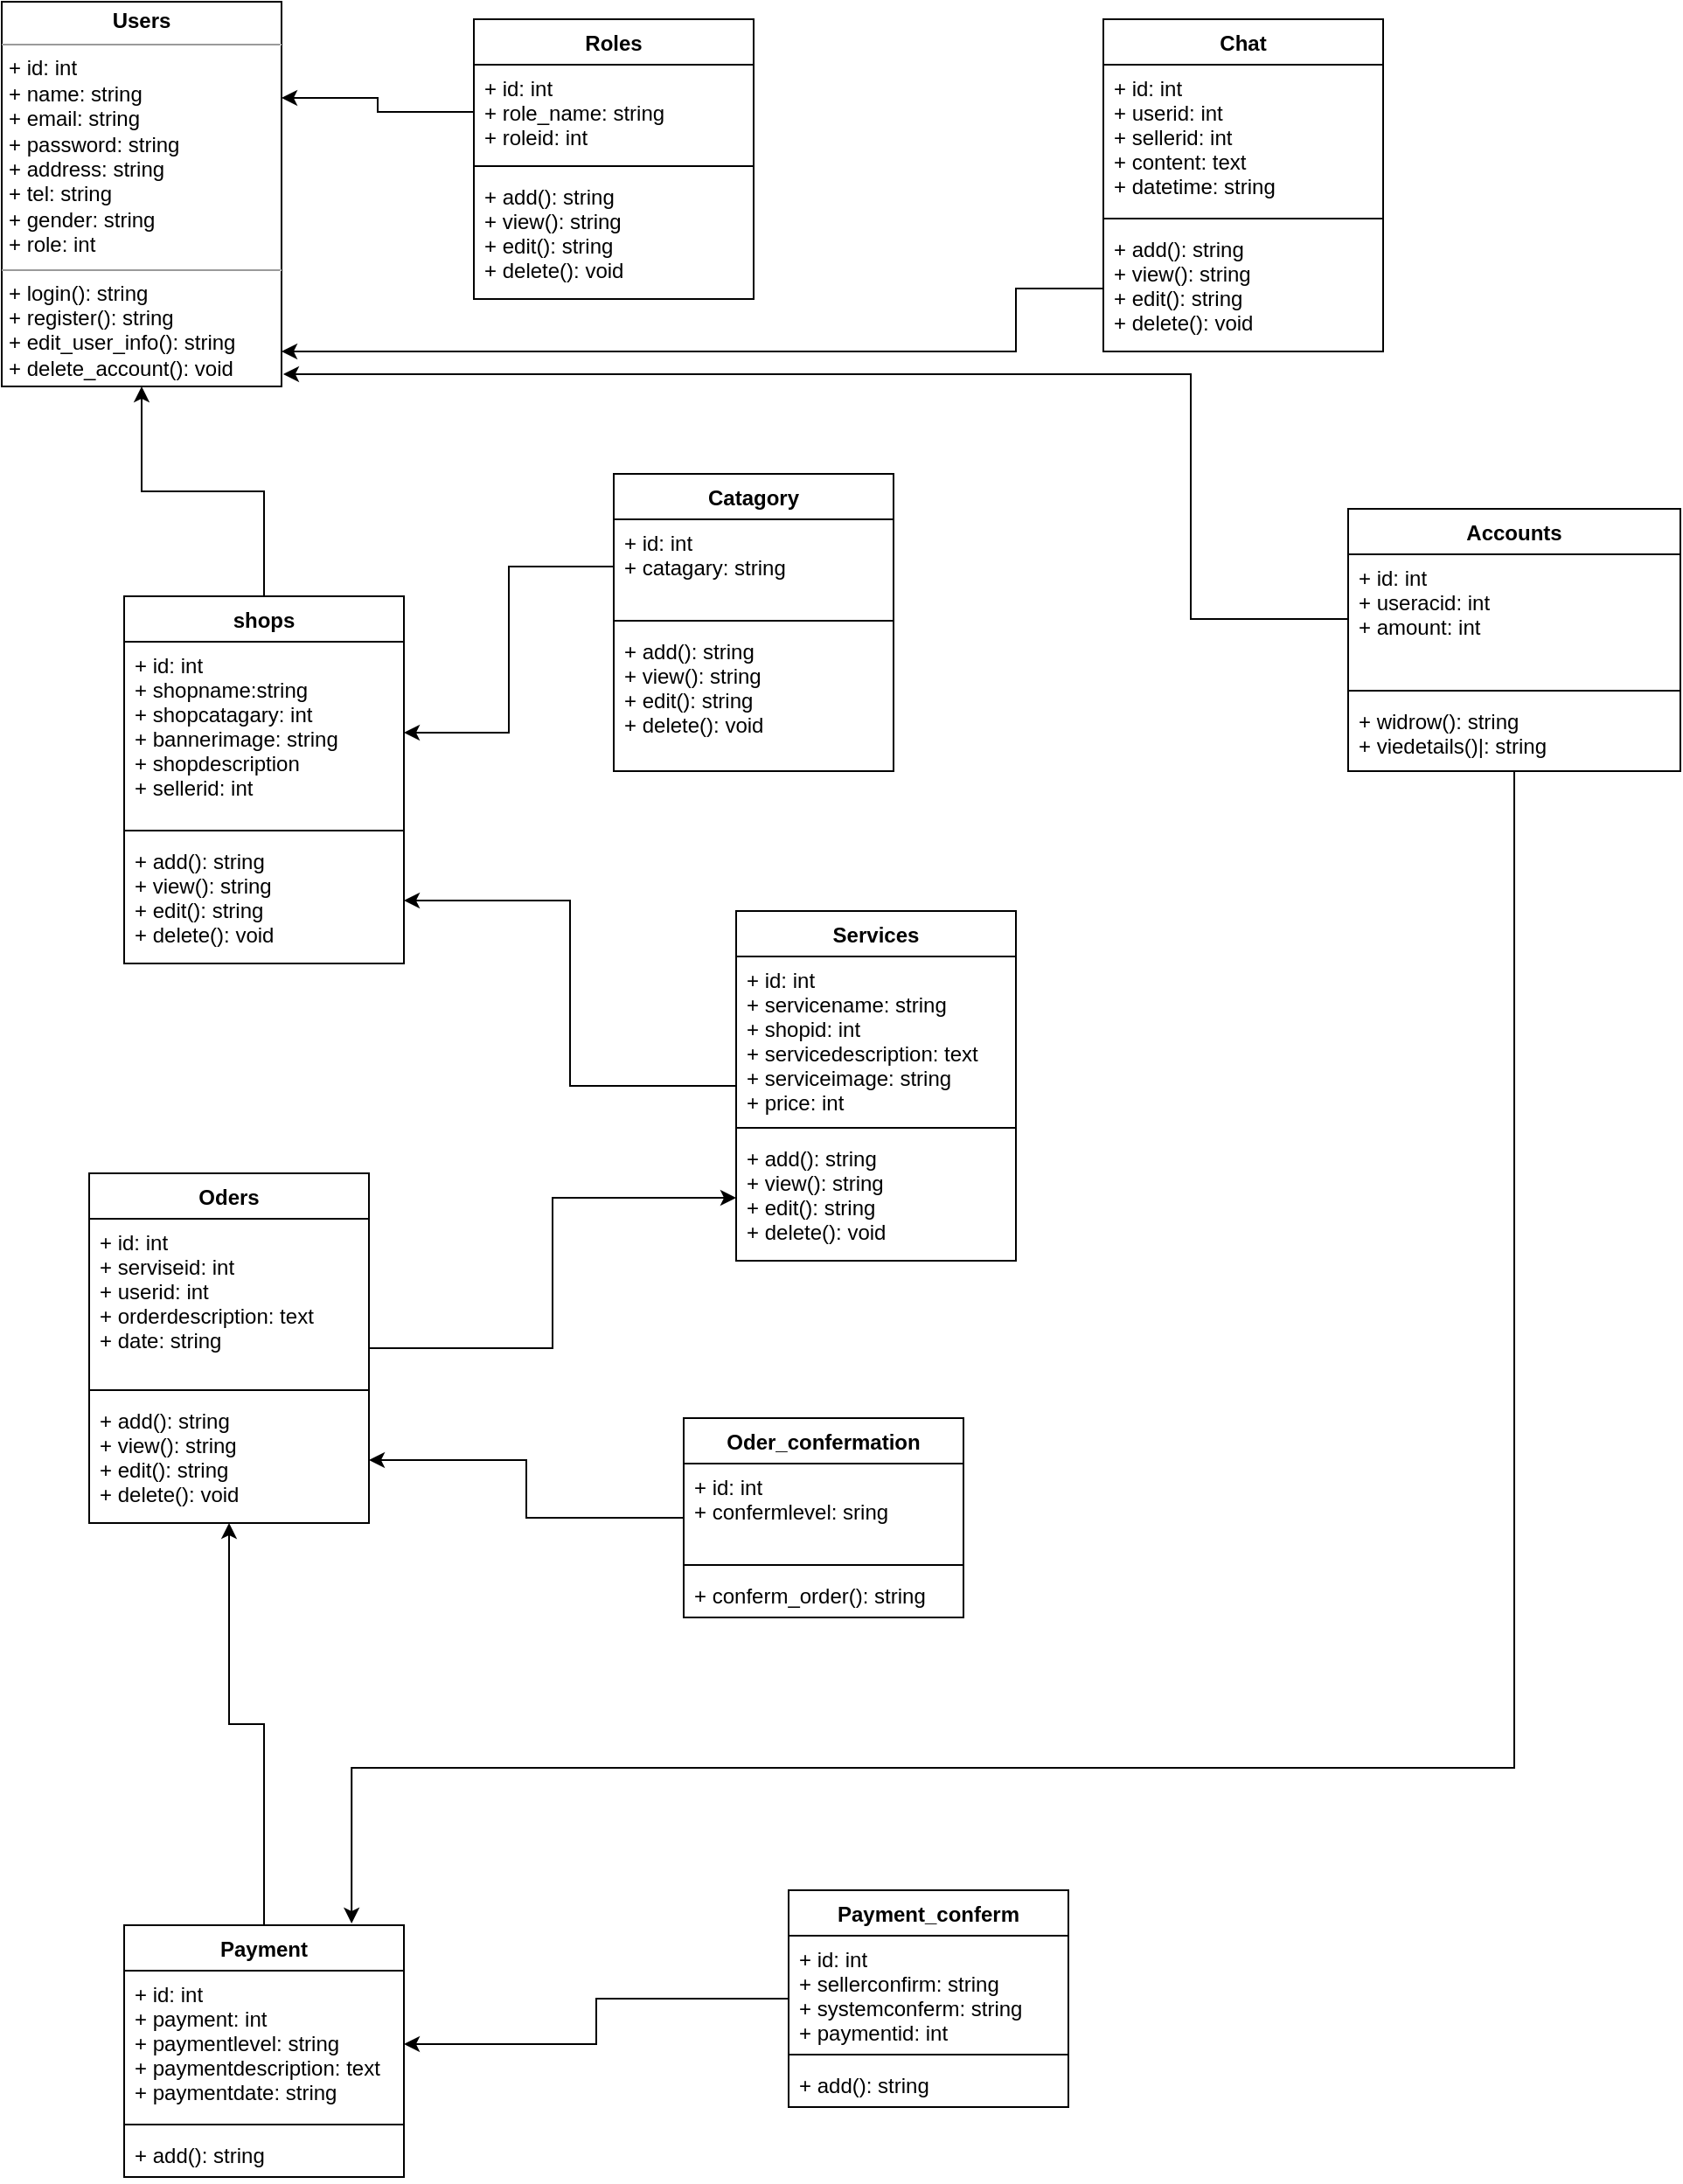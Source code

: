 <mxfile version="20.3.7" type="device"><diagram id="C5RBs43oDa-KdzZeNtuy" name="Page-1"><mxGraphModel dx="1240" dy="631" grid="1" gridSize="10" guides="1" tooltips="1" connect="1" arrows="1" fold="1" page="1" pageScale="1" pageWidth="827" pageHeight="1169" math="0" shadow="0"><root><mxCell id="WIyWlLk6GJQsqaUBKTNV-0"/><mxCell id="WIyWlLk6GJQsqaUBKTNV-1" parent="WIyWlLk6GJQsqaUBKTNV-0"/><mxCell id="9Gud-cZoyKXNQ__n6VoF-0" value="&lt;p style=&quot;margin:0px;margin-top:4px;text-align:center;&quot;&gt;&lt;b&gt;Users&lt;/b&gt;&lt;/p&gt;&lt;hr size=&quot;1&quot;&gt;&lt;p style=&quot;margin:0px;margin-left:4px;&quot;&gt;+ id: int&lt;/p&gt;&lt;p style=&quot;margin:0px;margin-left:4px;&quot;&gt;+ name: string&lt;/p&gt;&lt;p style=&quot;margin:0px;margin-left:4px;&quot;&gt;+ email: string&lt;/p&gt;&lt;p style=&quot;margin:0px;margin-left:4px;&quot;&gt;+ password: string&lt;/p&gt;&lt;p style=&quot;margin: 0px 0px 0px 4px;&quot;&gt;+ address: string&lt;/p&gt;&lt;p style=&quot;margin: 0px 0px 0px 4px;&quot;&gt;+ tel: string&lt;/p&gt;&lt;p style=&quot;margin: 0px 0px 0px 4px;&quot;&gt;+ gender: string&lt;/p&gt;&lt;p style=&quot;margin: 0px 0px 0px 4px;&quot;&gt;+ role: int&lt;/p&gt;&lt;hr size=&quot;1&quot;&gt;&lt;p style=&quot;margin:0px;margin-left:4px;&quot;&gt;+ login(): string&lt;/p&gt;&lt;p style=&quot;margin:0px;margin-left:4px;&quot;&gt;+ register(): string&lt;/p&gt;&lt;p style=&quot;margin:0px;margin-left:4px;&quot;&gt;+ edit_user_info(): string&lt;/p&gt;&lt;p style=&quot;margin:0px;margin-left:4px;&quot;&gt;+ delete_account(): void&lt;/p&gt;" style="verticalAlign=top;align=left;overflow=fill;fontSize=12;fontFamily=Helvetica;html=1;" parent="WIyWlLk6GJQsqaUBKTNV-1" vertex="1"><mxGeometry x="160" y="100" width="160" height="220" as="geometry"/></mxCell><mxCell id="9Gud-cZoyKXNQ__n6VoF-4" value="Roles" style="swimlane;fontStyle=1;align=center;verticalAlign=top;childLayout=stackLayout;horizontal=1;startSize=26;horizontalStack=0;resizeParent=1;resizeParentMax=0;resizeLast=0;collapsible=1;marginBottom=0;" parent="WIyWlLk6GJQsqaUBKTNV-1" vertex="1"><mxGeometry x="430" y="110" width="160" height="160" as="geometry"/></mxCell><mxCell id="9Gud-cZoyKXNQ__n6VoF-5" value="+ id: int&#10;+ role_name: string&#10;+ roleid: int" style="text;strokeColor=none;fillColor=none;align=left;verticalAlign=top;spacingLeft=4;spacingRight=4;overflow=hidden;rotatable=0;points=[[0,0.5],[1,0.5]];portConstraint=eastwest;" parent="9Gud-cZoyKXNQ__n6VoF-4" vertex="1"><mxGeometry y="26" width="160" height="54" as="geometry"/></mxCell><mxCell id="9Gud-cZoyKXNQ__n6VoF-6" value="" style="line;strokeWidth=1;fillColor=none;align=left;verticalAlign=middle;spacingTop=-1;spacingLeft=3;spacingRight=3;rotatable=0;labelPosition=right;points=[];portConstraint=eastwest;" parent="9Gud-cZoyKXNQ__n6VoF-4" vertex="1"><mxGeometry y="80" width="160" height="8" as="geometry"/></mxCell><mxCell id="9Gud-cZoyKXNQ__n6VoF-7" value="+ add(): string&#10;+ view(): string&#10;+ edit(): string&#10;+ delete(): void" style="text;strokeColor=none;fillColor=none;align=left;verticalAlign=top;spacingLeft=4;spacingRight=4;overflow=hidden;rotatable=0;points=[[0,0.5],[1,0.5]];portConstraint=eastwest;" parent="9Gud-cZoyKXNQ__n6VoF-4" vertex="1"><mxGeometry y="88" width="160" height="72" as="geometry"/></mxCell><mxCell id="9Gud-cZoyKXNQ__n6VoF-8" style="edgeStyle=orthogonalEdgeStyle;rounded=0;orthogonalLoop=1;jettySize=auto;html=1;entryX=1;entryY=0.25;entryDx=0;entryDy=0;" parent="WIyWlLk6GJQsqaUBKTNV-1" source="9Gud-cZoyKXNQ__n6VoF-5" target="9Gud-cZoyKXNQ__n6VoF-0" edge="1"><mxGeometry relative="1" as="geometry"/></mxCell><mxCell id="9Gud-cZoyKXNQ__n6VoF-37" style="edgeStyle=orthogonalEdgeStyle;rounded=0;orthogonalLoop=1;jettySize=auto;html=1;entryX=0.5;entryY=1;entryDx=0;entryDy=0;" parent="WIyWlLk6GJQsqaUBKTNV-1" source="9Gud-cZoyKXNQ__n6VoF-9" target="9Gud-cZoyKXNQ__n6VoF-0" edge="1"><mxGeometry relative="1" as="geometry"/></mxCell><mxCell id="9Gud-cZoyKXNQ__n6VoF-9" value="shops" style="swimlane;fontStyle=1;align=center;verticalAlign=top;childLayout=stackLayout;horizontal=1;startSize=26;horizontalStack=0;resizeParent=1;resizeParentMax=0;resizeLast=0;collapsible=1;marginBottom=0;" parent="WIyWlLk6GJQsqaUBKTNV-1" vertex="1"><mxGeometry x="230" y="440" width="160" height="210" as="geometry"/></mxCell><mxCell id="9Gud-cZoyKXNQ__n6VoF-10" value="+ id: int&#10;+ shopname:string&#10;+ shopcatagary: int&#10;+ bannerimage: string&#10;+ shopdescription&#10;+ sellerid: int" style="text;strokeColor=none;fillColor=none;align=left;verticalAlign=top;spacingLeft=4;spacingRight=4;overflow=hidden;rotatable=0;points=[[0,0.5],[1,0.5]];portConstraint=eastwest;" parent="9Gud-cZoyKXNQ__n6VoF-9" vertex="1"><mxGeometry y="26" width="160" height="104" as="geometry"/></mxCell><mxCell id="9Gud-cZoyKXNQ__n6VoF-11" value="" style="line;strokeWidth=1;fillColor=none;align=left;verticalAlign=middle;spacingTop=-1;spacingLeft=3;spacingRight=3;rotatable=0;labelPosition=right;points=[];portConstraint=eastwest;" parent="9Gud-cZoyKXNQ__n6VoF-9" vertex="1"><mxGeometry y="130" width="160" height="8" as="geometry"/></mxCell><mxCell id="9Gud-cZoyKXNQ__n6VoF-12" value="+ add(): string&#10;+ view(): string&#10;+ edit(): string&#10;+ delete(): void" style="text;strokeColor=none;fillColor=none;align=left;verticalAlign=top;spacingLeft=4;spacingRight=4;overflow=hidden;rotatable=0;points=[[0,0.5],[1,0.5]];portConstraint=eastwest;" parent="9Gud-cZoyKXNQ__n6VoF-9" vertex="1"><mxGeometry y="138" width="160" height="72" as="geometry"/></mxCell><mxCell id="9Gud-cZoyKXNQ__n6VoF-13" value="Catagory" style="swimlane;fontStyle=1;align=center;verticalAlign=top;childLayout=stackLayout;horizontal=1;startSize=26;horizontalStack=0;resizeParent=1;resizeParentMax=0;resizeLast=0;collapsible=1;marginBottom=0;" parent="WIyWlLk6GJQsqaUBKTNV-1" vertex="1"><mxGeometry x="510" y="370" width="160" height="170" as="geometry"/></mxCell><mxCell id="9Gud-cZoyKXNQ__n6VoF-14" value="+ id: int&#10;+ catagary: string" style="text;strokeColor=none;fillColor=none;align=left;verticalAlign=top;spacingLeft=4;spacingRight=4;overflow=hidden;rotatable=0;points=[[0,0.5],[1,0.5]];portConstraint=eastwest;" parent="9Gud-cZoyKXNQ__n6VoF-13" vertex="1"><mxGeometry y="26" width="160" height="54" as="geometry"/></mxCell><mxCell id="9Gud-cZoyKXNQ__n6VoF-15" value="" style="line;strokeWidth=1;fillColor=none;align=left;verticalAlign=middle;spacingTop=-1;spacingLeft=3;spacingRight=3;rotatable=0;labelPosition=right;points=[];portConstraint=eastwest;" parent="9Gud-cZoyKXNQ__n6VoF-13" vertex="1"><mxGeometry y="80" width="160" height="8" as="geometry"/></mxCell><mxCell id="9Gud-cZoyKXNQ__n6VoF-16" value="+ add(): string&#10;+ view(): string&#10;+ edit(): string&#10;+ delete(): void" style="text;strokeColor=none;fillColor=none;align=left;verticalAlign=top;spacingLeft=4;spacingRight=4;overflow=hidden;rotatable=0;points=[[0,0.5],[1,0.5]];portConstraint=eastwest;" parent="9Gud-cZoyKXNQ__n6VoF-13" vertex="1"><mxGeometry y="88" width="160" height="82" as="geometry"/></mxCell><mxCell id="9Gud-cZoyKXNQ__n6VoF-39" style="edgeStyle=orthogonalEdgeStyle;rounded=0;orthogonalLoop=1;jettySize=auto;html=1;" parent="WIyWlLk6GJQsqaUBKTNV-1" source="9Gud-cZoyKXNQ__n6VoF-17" target="9Gud-cZoyKXNQ__n6VoF-12" edge="1"><mxGeometry relative="1" as="geometry"/></mxCell><mxCell id="9Gud-cZoyKXNQ__n6VoF-17" value="Services" style="swimlane;fontStyle=1;align=center;verticalAlign=top;childLayout=stackLayout;horizontal=1;startSize=26;horizontalStack=0;resizeParent=1;resizeParentMax=0;resizeLast=0;collapsible=1;marginBottom=0;" parent="WIyWlLk6GJQsqaUBKTNV-1" vertex="1"><mxGeometry x="580" y="620" width="160" height="200" as="geometry"/></mxCell><mxCell id="9Gud-cZoyKXNQ__n6VoF-18" value="+ id: int&#10;+ servicename: string&#10;+ shopid: int&#10;+ servicedescription: text&#10;+ serviceimage: string&#10;+ price: int" style="text;strokeColor=none;fillColor=none;align=left;verticalAlign=top;spacingLeft=4;spacingRight=4;overflow=hidden;rotatable=0;points=[[0,0.5],[1,0.5]];portConstraint=eastwest;" parent="9Gud-cZoyKXNQ__n6VoF-17" vertex="1"><mxGeometry y="26" width="160" height="94" as="geometry"/></mxCell><mxCell id="9Gud-cZoyKXNQ__n6VoF-19" value="" style="line;strokeWidth=1;fillColor=none;align=left;verticalAlign=middle;spacingTop=-1;spacingLeft=3;spacingRight=3;rotatable=0;labelPosition=right;points=[];portConstraint=eastwest;" parent="9Gud-cZoyKXNQ__n6VoF-17" vertex="1"><mxGeometry y="120" width="160" height="8" as="geometry"/></mxCell><mxCell id="9Gud-cZoyKXNQ__n6VoF-20" value="+ add(): string&#10;+ view(): string&#10;+ edit(): string&#10;+ delete(): void" style="text;strokeColor=none;fillColor=none;align=left;verticalAlign=top;spacingLeft=4;spacingRight=4;overflow=hidden;rotatable=0;points=[[0,0.5],[1,0.5]];portConstraint=eastwest;" parent="9Gud-cZoyKXNQ__n6VoF-17" vertex="1"><mxGeometry y="128" width="160" height="72" as="geometry"/></mxCell><mxCell id="9Gud-cZoyKXNQ__n6VoF-40" style="edgeStyle=orthogonalEdgeStyle;rounded=0;orthogonalLoop=1;jettySize=auto;html=1;" parent="WIyWlLk6GJQsqaUBKTNV-1" source="9Gud-cZoyKXNQ__n6VoF-21" target="9Gud-cZoyKXNQ__n6VoF-20" edge="1"><mxGeometry relative="1" as="geometry"/></mxCell><mxCell id="9Gud-cZoyKXNQ__n6VoF-21" value="Oders" style="swimlane;fontStyle=1;align=center;verticalAlign=top;childLayout=stackLayout;horizontal=1;startSize=26;horizontalStack=0;resizeParent=1;resizeParentMax=0;resizeLast=0;collapsible=1;marginBottom=0;" parent="WIyWlLk6GJQsqaUBKTNV-1" vertex="1"><mxGeometry x="210" y="770" width="160" height="200" as="geometry"/></mxCell><mxCell id="9Gud-cZoyKXNQ__n6VoF-22" value="+ id: int&#10;+ serviseid: int&#10;+ userid: int&#10;+ orderdescription: text&#10;+ date: string" style="text;strokeColor=none;fillColor=none;align=left;verticalAlign=top;spacingLeft=4;spacingRight=4;overflow=hidden;rotatable=0;points=[[0,0.5],[1,0.5]];portConstraint=eastwest;" parent="9Gud-cZoyKXNQ__n6VoF-21" vertex="1"><mxGeometry y="26" width="160" height="94" as="geometry"/></mxCell><mxCell id="9Gud-cZoyKXNQ__n6VoF-23" value="" style="line;strokeWidth=1;fillColor=none;align=left;verticalAlign=middle;spacingTop=-1;spacingLeft=3;spacingRight=3;rotatable=0;labelPosition=right;points=[];portConstraint=eastwest;" parent="9Gud-cZoyKXNQ__n6VoF-21" vertex="1"><mxGeometry y="120" width="160" height="8" as="geometry"/></mxCell><mxCell id="9Gud-cZoyKXNQ__n6VoF-24" value="+ add(): string&#10;+ view(): string&#10;+ edit(): string&#10;+ delete(): void" style="text;strokeColor=none;fillColor=none;align=left;verticalAlign=top;spacingLeft=4;spacingRight=4;overflow=hidden;rotatable=0;points=[[0,0.5],[1,0.5]];portConstraint=eastwest;" parent="9Gud-cZoyKXNQ__n6VoF-21" vertex="1"><mxGeometry y="128" width="160" height="72" as="geometry"/></mxCell><mxCell id="9Gud-cZoyKXNQ__n6VoF-41" style="edgeStyle=orthogonalEdgeStyle;rounded=0;orthogonalLoop=1;jettySize=auto;html=1;entryX=1;entryY=0.5;entryDx=0;entryDy=0;" parent="WIyWlLk6GJQsqaUBKTNV-1" source="9Gud-cZoyKXNQ__n6VoF-25" target="9Gud-cZoyKXNQ__n6VoF-24" edge="1"><mxGeometry relative="1" as="geometry"/></mxCell><mxCell id="9Gud-cZoyKXNQ__n6VoF-25" value="Oder_confermation" style="swimlane;fontStyle=1;align=center;verticalAlign=top;childLayout=stackLayout;horizontal=1;startSize=26;horizontalStack=0;resizeParent=1;resizeParentMax=0;resizeLast=0;collapsible=1;marginBottom=0;" parent="WIyWlLk6GJQsqaUBKTNV-1" vertex="1"><mxGeometry x="550" y="910" width="160" height="114" as="geometry"/></mxCell><mxCell id="9Gud-cZoyKXNQ__n6VoF-26" value="+ id: int&#10;+ confermlevel: sring&#10;" style="text;strokeColor=none;fillColor=none;align=left;verticalAlign=top;spacingLeft=4;spacingRight=4;overflow=hidden;rotatable=0;points=[[0,0.5],[1,0.5]];portConstraint=eastwest;" parent="9Gud-cZoyKXNQ__n6VoF-25" vertex="1"><mxGeometry y="26" width="160" height="54" as="geometry"/></mxCell><mxCell id="9Gud-cZoyKXNQ__n6VoF-27" value="" style="line;strokeWidth=1;fillColor=none;align=left;verticalAlign=middle;spacingTop=-1;spacingLeft=3;spacingRight=3;rotatable=0;labelPosition=right;points=[];portConstraint=eastwest;" parent="9Gud-cZoyKXNQ__n6VoF-25" vertex="1"><mxGeometry y="80" width="160" height="8" as="geometry"/></mxCell><mxCell id="9Gud-cZoyKXNQ__n6VoF-28" value="+ conferm_order(): string" style="text;strokeColor=none;fillColor=none;align=left;verticalAlign=top;spacingLeft=4;spacingRight=4;overflow=hidden;rotatable=0;points=[[0,0.5],[1,0.5]];portConstraint=eastwest;" parent="9Gud-cZoyKXNQ__n6VoF-25" vertex="1"><mxGeometry y="88" width="160" height="26" as="geometry"/></mxCell><mxCell id="9Gud-cZoyKXNQ__n6VoF-42" style="edgeStyle=orthogonalEdgeStyle;rounded=0;orthogonalLoop=1;jettySize=auto;html=1;entryX=0.5;entryY=1;entryDx=0;entryDy=0;entryPerimeter=0;" parent="WIyWlLk6GJQsqaUBKTNV-1" source="9Gud-cZoyKXNQ__n6VoF-29" target="9Gud-cZoyKXNQ__n6VoF-24" edge="1"><mxGeometry relative="1" as="geometry"/></mxCell><mxCell id="9Gud-cZoyKXNQ__n6VoF-29" value="Payment" style="swimlane;fontStyle=1;align=center;verticalAlign=top;childLayout=stackLayout;horizontal=1;startSize=26;horizontalStack=0;resizeParent=1;resizeParentMax=0;resizeLast=0;collapsible=1;marginBottom=0;" parent="WIyWlLk6GJQsqaUBKTNV-1" vertex="1"><mxGeometry x="230" y="1200" width="160" height="144" as="geometry"/></mxCell><mxCell id="9Gud-cZoyKXNQ__n6VoF-30" value="+ id: int&#10;+ payment: int&#10;+ paymentlevel: string&#10;+ paymentdescription: text&#10;+ paymentdate: string" style="text;strokeColor=none;fillColor=none;align=left;verticalAlign=top;spacingLeft=4;spacingRight=4;overflow=hidden;rotatable=0;points=[[0,0.5],[1,0.5]];portConstraint=eastwest;" parent="9Gud-cZoyKXNQ__n6VoF-29" vertex="1"><mxGeometry y="26" width="160" height="84" as="geometry"/></mxCell><mxCell id="9Gud-cZoyKXNQ__n6VoF-31" value="" style="line;strokeWidth=1;fillColor=none;align=left;verticalAlign=middle;spacingTop=-1;spacingLeft=3;spacingRight=3;rotatable=0;labelPosition=right;points=[];portConstraint=eastwest;" parent="9Gud-cZoyKXNQ__n6VoF-29" vertex="1"><mxGeometry y="110" width="160" height="8" as="geometry"/></mxCell><mxCell id="9Gud-cZoyKXNQ__n6VoF-32" value="+ add(): string" style="text;strokeColor=none;fillColor=none;align=left;verticalAlign=top;spacingLeft=4;spacingRight=4;overflow=hidden;rotatable=0;points=[[0,0.5],[1,0.5]];portConstraint=eastwest;" parent="9Gud-cZoyKXNQ__n6VoF-29" vertex="1"><mxGeometry y="118" width="160" height="26" as="geometry"/></mxCell><mxCell id="9Gud-cZoyKXNQ__n6VoF-43" style="edgeStyle=orthogonalEdgeStyle;rounded=0;orthogonalLoop=1;jettySize=auto;html=1;" parent="WIyWlLk6GJQsqaUBKTNV-1" source="9Gud-cZoyKXNQ__n6VoF-33" target="9Gud-cZoyKXNQ__n6VoF-30" edge="1"><mxGeometry relative="1" as="geometry"/></mxCell><mxCell id="9Gud-cZoyKXNQ__n6VoF-33" value="Payment_conferm" style="swimlane;fontStyle=1;align=center;verticalAlign=top;childLayout=stackLayout;horizontal=1;startSize=26;horizontalStack=0;resizeParent=1;resizeParentMax=0;resizeLast=0;collapsible=1;marginBottom=0;" parent="WIyWlLk6GJQsqaUBKTNV-1" vertex="1"><mxGeometry x="610" y="1180" width="160" height="124" as="geometry"/></mxCell><mxCell id="9Gud-cZoyKXNQ__n6VoF-34" value="+ id: int&#10;+ sellerconfirm: string&#10;+ systemconferm: string&#10;+ paymentid: int" style="text;strokeColor=none;fillColor=none;align=left;verticalAlign=top;spacingLeft=4;spacingRight=4;overflow=hidden;rotatable=0;points=[[0,0.5],[1,0.5]];portConstraint=eastwest;" parent="9Gud-cZoyKXNQ__n6VoF-33" vertex="1"><mxGeometry y="26" width="160" height="64" as="geometry"/></mxCell><mxCell id="9Gud-cZoyKXNQ__n6VoF-35" value="" style="line;strokeWidth=1;fillColor=none;align=left;verticalAlign=middle;spacingTop=-1;spacingLeft=3;spacingRight=3;rotatable=0;labelPosition=right;points=[];portConstraint=eastwest;" parent="9Gud-cZoyKXNQ__n6VoF-33" vertex="1"><mxGeometry y="90" width="160" height="8" as="geometry"/></mxCell><mxCell id="9Gud-cZoyKXNQ__n6VoF-36" value="+ add(): string" style="text;strokeColor=none;fillColor=none;align=left;verticalAlign=top;spacingLeft=4;spacingRight=4;overflow=hidden;rotatable=0;points=[[0,0.5],[1,0.5]];portConstraint=eastwest;" parent="9Gud-cZoyKXNQ__n6VoF-33" vertex="1"><mxGeometry y="98" width="160" height="26" as="geometry"/></mxCell><mxCell id="9Gud-cZoyKXNQ__n6VoF-38" style="edgeStyle=orthogonalEdgeStyle;rounded=0;orthogonalLoop=1;jettySize=auto;html=1;" parent="WIyWlLk6GJQsqaUBKTNV-1" source="9Gud-cZoyKXNQ__n6VoF-14" target="9Gud-cZoyKXNQ__n6VoF-10" edge="1"><mxGeometry relative="1" as="geometry"/></mxCell><mxCell id="9Gud-cZoyKXNQ__n6VoF-48" style="edgeStyle=orthogonalEdgeStyle;rounded=0;orthogonalLoop=1;jettySize=auto;html=1;exitX=0;exitY=0.5;exitDx=0;exitDy=0;" parent="WIyWlLk6GJQsqaUBKTNV-1" source="9Gud-cZoyKXNQ__n6VoF-47" target="9Gud-cZoyKXNQ__n6VoF-0" edge="1"><mxGeometry relative="1" as="geometry"><Array as="points"><mxPoint x="740" y="264"/><mxPoint x="740" y="300"/></Array></mxGeometry></mxCell><mxCell id="9Gud-cZoyKXNQ__n6VoF-44" value="Chat" style="swimlane;fontStyle=1;align=center;verticalAlign=top;childLayout=stackLayout;horizontal=1;startSize=26;horizontalStack=0;resizeParent=1;resizeParentMax=0;resizeLast=0;collapsible=1;marginBottom=0;" parent="WIyWlLk6GJQsqaUBKTNV-1" vertex="1"><mxGeometry x="790" y="110" width="160" height="190" as="geometry"/></mxCell><mxCell id="9Gud-cZoyKXNQ__n6VoF-45" value="+ id: int&#10;+ userid: int&#10;+ sellerid: int&#10;+ content: text&#10;+ datetime: string" style="text;strokeColor=none;fillColor=none;align=left;verticalAlign=top;spacingLeft=4;spacingRight=4;overflow=hidden;rotatable=0;points=[[0,0.5],[1,0.5]];portConstraint=eastwest;" parent="9Gud-cZoyKXNQ__n6VoF-44" vertex="1"><mxGeometry y="26" width="160" height="84" as="geometry"/></mxCell><mxCell id="9Gud-cZoyKXNQ__n6VoF-46" value="" style="line;strokeWidth=1;fillColor=none;align=left;verticalAlign=middle;spacingTop=-1;spacingLeft=3;spacingRight=3;rotatable=0;labelPosition=right;points=[];portConstraint=eastwest;" parent="9Gud-cZoyKXNQ__n6VoF-44" vertex="1"><mxGeometry y="110" width="160" height="8" as="geometry"/></mxCell><mxCell id="9Gud-cZoyKXNQ__n6VoF-47" value="+ add(): string&#10;+ view(): string&#10;+ edit(): string&#10;+ delete(): void" style="text;strokeColor=none;fillColor=none;align=left;verticalAlign=top;spacingLeft=4;spacingRight=4;overflow=hidden;rotatable=0;points=[[0,0.5],[1,0.5]];portConstraint=eastwest;" parent="9Gud-cZoyKXNQ__n6VoF-44" vertex="1"><mxGeometry y="118" width="160" height="72" as="geometry"/></mxCell><mxCell id="SWsFo7ICJdmf03uxKtHX-0" value="Accounts" style="swimlane;fontStyle=1;align=center;verticalAlign=top;childLayout=stackLayout;horizontal=1;startSize=26;horizontalStack=0;resizeParent=1;resizeParentMax=0;resizeLast=0;collapsible=1;marginBottom=0;" vertex="1" parent="WIyWlLk6GJQsqaUBKTNV-1"><mxGeometry x="930" y="390" width="190" height="150" as="geometry"/></mxCell><mxCell id="SWsFo7ICJdmf03uxKtHX-1" value="+ id: int&#10;+ useracid: int&#10;+ amount: int&#10;&#10;" style="text;strokeColor=none;fillColor=none;align=left;verticalAlign=top;spacingLeft=4;spacingRight=4;overflow=hidden;rotatable=0;points=[[0,0.5],[1,0.5]];portConstraint=eastwest;" vertex="1" parent="SWsFo7ICJdmf03uxKtHX-0"><mxGeometry y="26" width="190" height="74" as="geometry"/></mxCell><mxCell id="SWsFo7ICJdmf03uxKtHX-2" value="" style="line;strokeWidth=1;fillColor=none;align=left;verticalAlign=middle;spacingTop=-1;spacingLeft=3;spacingRight=3;rotatable=0;labelPosition=right;points=[];portConstraint=eastwest;strokeColor=inherit;" vertex="1" parent="SWsFo7ICJdmf03uxKtHX-0"><mxGeometry y="100" width="190" height="8" as="geometry"/></mxCell><mxCell id="SWsFo7ICJdmf03uxKtHX-3" value="+ widrow(): string&#10;+ viedetails()|: string" style="text;strokeColor=none;fillColor=none;align=left;verticalAlign=top;spacingLeft=4;spacingRight=4;overflow=hidden;rotatable=0;points=[[0,0.5],[1,0.5]];portConstraint=eastwest;" vertex="1" parent="SWsFo7ICJdmf03uxKtHX-0"><mxGeometry y="108" width="190" height="42" as="geometry"/></mxCell><mxCell id="SWsFo7ICJdmf03uxKtHX-4" style="edgeStyle=orthogonalEdgeStyle;rounded=0;orthogonalLoop=1;jettySize=auto;html=1;entryX=1.006;entryY=0.968;entryDx=0;entryDy=0;entryPerimeter=0;" edge="1" parent="WIyWlLk6GJQsqaUBKTNV-1" source="SWsFo7ICJdmf03uxKtHX-1" target="9Gud-cZoyKXNQ__n6VoF-0"><mxGeometry relative="1" as="geometry"><Array as="points"><mxPoint x="840" y="453"/><mxPoint x="840" y="313"/></Array></mxGeometry></mxCell><mxCell id="SWsFo7ICJdmf03uxKtHX-5" style="edgeStyle=orthogonalEdgeStyle;rounded=0;orthogonalLoop=1;jettySize=auto;html=1;entryX=0.813;entryY=-0.007;entryDx=0;entryDy=0;entryPerimeter=0;" edge="1" parent="WIyWlLk6GJQsqaUBKTNV-1" source="SWsFo7ICJdmf03uxKtHX-3" target="9Gud-cZoyKXNQ__n6VoF-29"><mxGeometry relative="1" as="geometry"><Array as="points"><mxPoint x="1025" y="1110"/><mxPoint x="360" y="1110"/></Array></mxGeometry></mxCell></root></mxGraphModel></diagram></mxfile>